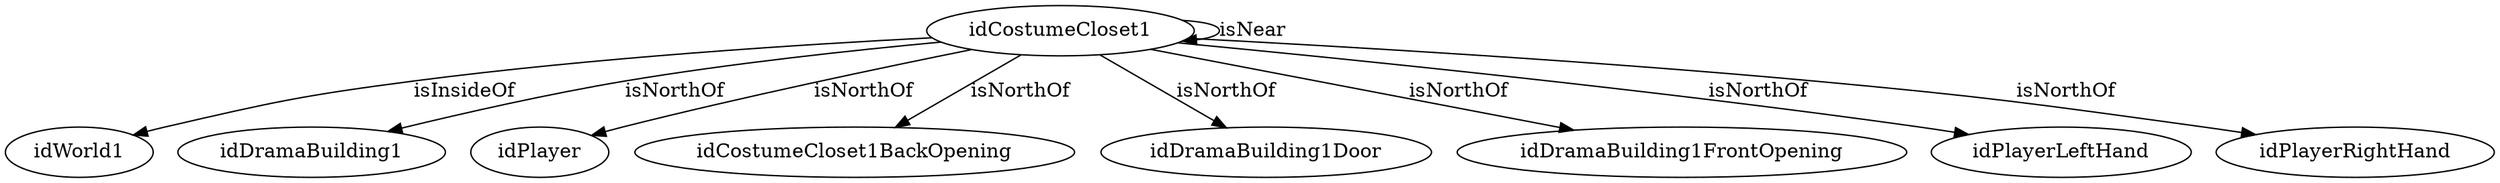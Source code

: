 digraph  {
idCostumeCloset1 [node_type=entity_node];
idWorld1 [node_type=entity_node];
idDramaBuilding1 [node_type=entity_node];
idPlayer [node_type=entity_node];
idCostumeCloset1BackOpening [node_type=entity_node];
idDramaBuilding1Door [node_type=entity_node];
idDramaBuilding1FrontOpening [node_type=entity_node];
idPlayerLeftHand [node_type=entity_node];
idPlayerRightHand [node_type=entity_node];
idCostumeCloset1 -> idWorld1  [edge_type=relationship, label=isInsideOf];
idCostumeCloset1 -> idDramaBuilding1  [edge_type=relationship, label=isNorthOf];
idCostumeCloset1 -> idCostumeCloset1  [edge_type=relationship, label=isNear];
idCostumeCloset1 -> idPlayer  [edge_type=relationship, label=isNorthOf];
idCostumeCloset1 -> idCostumeCloset1BackOpening  [edge_type=relationship, label=isNorthOf];
idCostumeCloset1 -> idDramaBuilding1Door  [edge_type=relationship, label=isNorthOf];
idCostumeCloset1 -> idDramaBuilding1FrontOpening  [edge_type=relationship, label=isNorthOf];
idCostumeCloset1 -> idPlayerLeftHand  [edge_type=relationship, label=isNorthOf];
idCostumeCloset1 -> idPlayerRightHand  [edge_type=relationship, label=isNorthOf];
}
